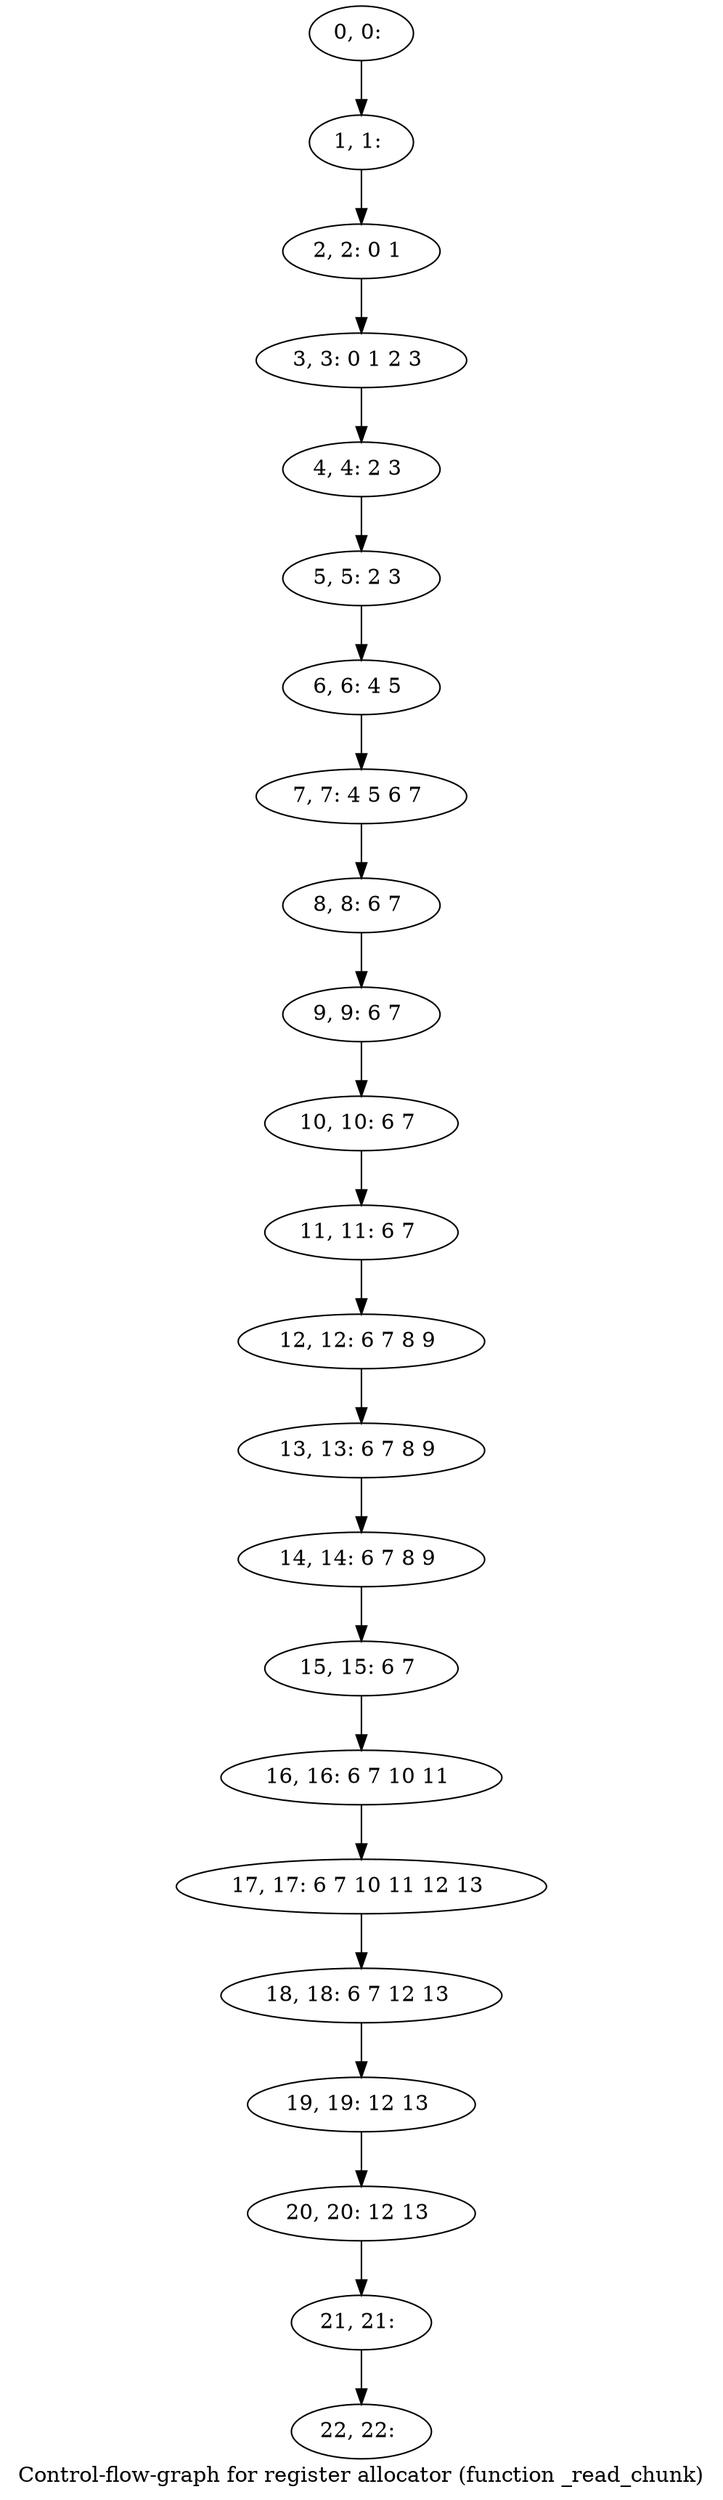 digraph G {
graph [label="Control-flow-graph for register allocator (function _read_chunk)"]
0[label="0, 0: "];
1[label="1, 1: "];
2[label="2, 2: 0 1 "];
3[label="3, 3: 0 1 2 3 "];
4[label="4, 4: 2 3 "];
5[label="5, 5: 2 3 "];
6[label="6, 6: 4 5 "];
7[label="7, 7: 4 5 6 7 "];
8[label="8, 8: 6 7 "];
9[label="9, 9: 6 7 "];
10[label="10, 10: 6 7 "];
11[label="11, 11: 6 7 "];
12[label="12, 12: 6 7 8 9 "];
13[label="13, 13: 6 7 8 9 "];
14[label="14, 14: 6 7 8 9 "];
15[label="15, 15: 6 7 "];
16[label="16, 16: 6 7 10 11 "];
17[label="17, 17: 6 7 10 11 12 13 "];
18[label="18, 18: 6 7 12 13 "];
19[label="19, 19: 12 13 "];
20[label="20, 20: 12 13 "];
21[label="21, 21: "];
22[label="22, 22: "];
0->1 ;
1->2 ;
2->3 ;
3->4 ;
4->5 ;
5->6 ;
6->7 ;
7->8 ;
8->9 ;
9->10 ;
10->11 ;
11->12 ;
12->13 ;
13->14 ;
14->15 ;
15->16 ;
16->17 ;
17->18 ;
18->19 ;
19->20 ;
20->21 ;
21->22 ;
}
